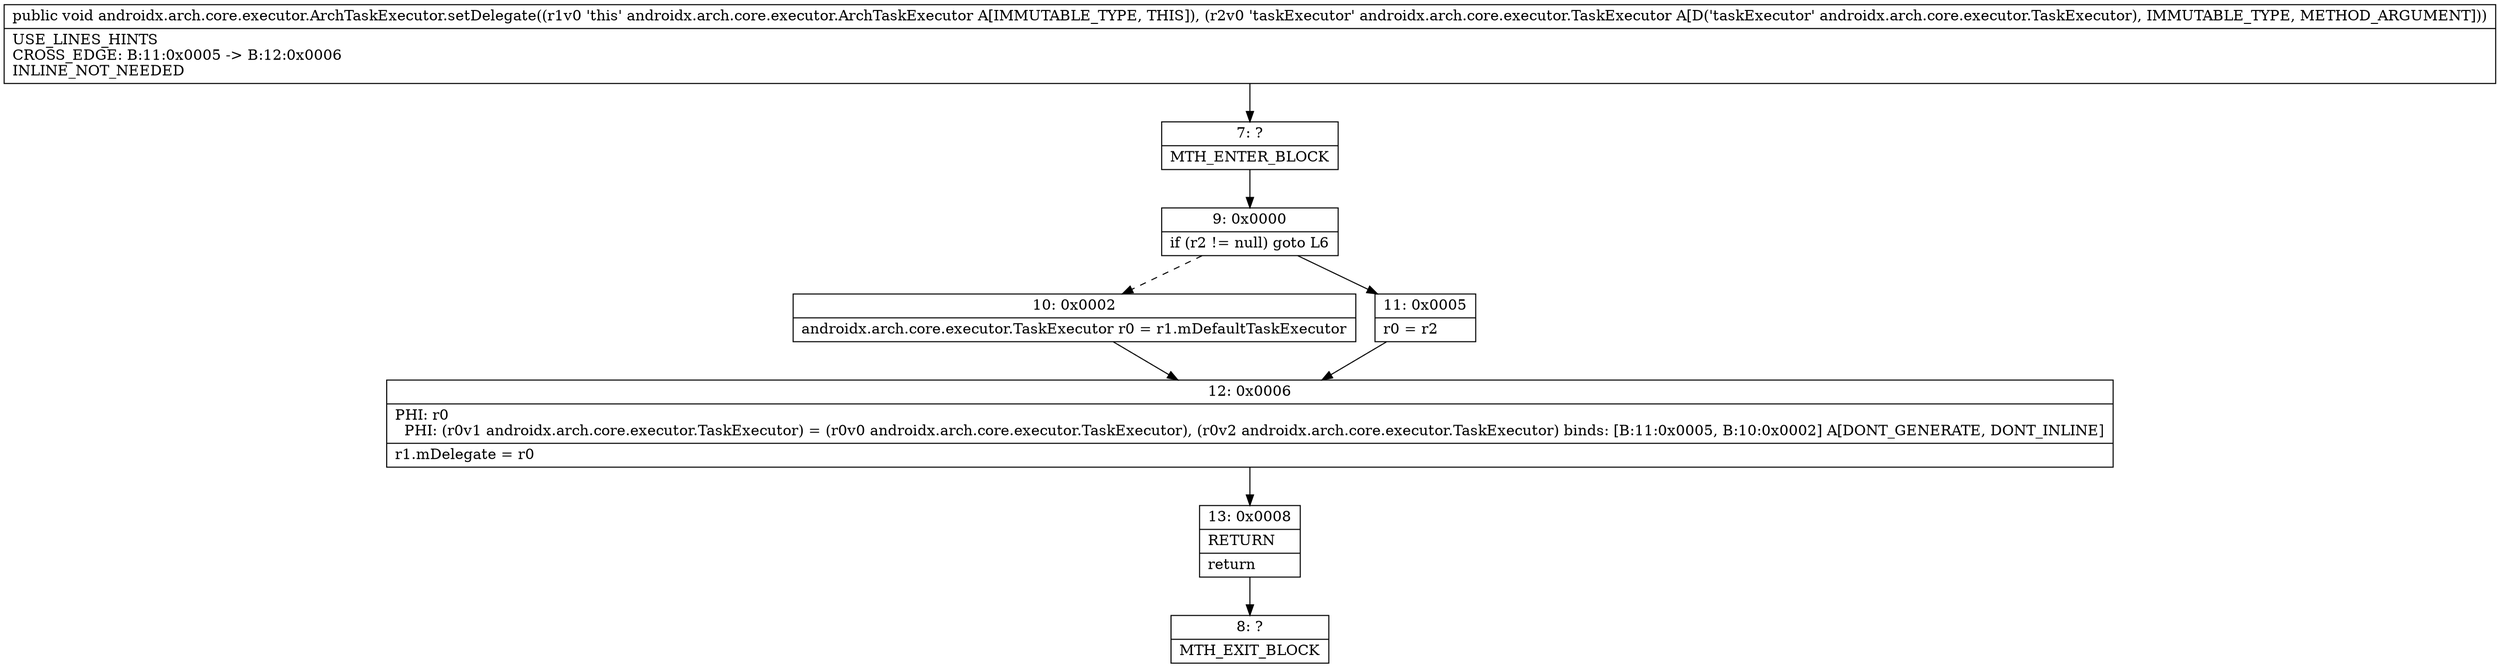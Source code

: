 digraph "CFG forandroidx.arch.core.executor.ArchTaskExecutor.setDelegate(Landroidx\/arch\/core\/executor\/TaskExecutor;)V" {
Node_7 [shape=record,label="{7\:\ ?|MTH_ENTER_BLOCK\l}"];
Node_9 [shape=record,label="{9\:\ 0x0000|if (r2 != null) goto L6\l}"];
Node_10 [shape=record,label="{10\:\ 0x0002|androidx.arch.core.executor.TaskExecutor r0 = r1.mDefaultTaskExecutor\l}"];
Node_12 [shape=record,label="{12\:\ 0x0006|PHI: r0 \l  PHI: (r0v1 androidx.arch.core.executor.TaskExecutor) = (r0v0 androidx.arch.core.executor.TaskExecutor), (r0v2 androidx.arch.core.executor.TaskExecutor) binds: [B:11:0x0005, B:10:0x0002] A[DONT_GENERATE, DONT_INLINE]\l|r1.mDelegate = r0\l}"];
Node_13 [shape=record,label="{13\:\ 0x0008|RETURN\l|return\l}"];
Node_8 [shape=record,label="{8\:\ ?|MTH_EXIT_BLOCK\l}"];
Node_11 [shape=record,label="{11\:\ 0x0005|r0 = r2\l}"];
MethodNode[shape=record,label="{public void androidx.arch.core.executor.ArchTaskExecutor.setDelegate((r1v0 'this' androidx.arch.core.executor.ArchTaskExecutor A[IMMUTABLE_TYPE, THIS]), (r2v0 'taskExecutor' androidx.arch.core.executor.TaskExecutor A[D('taskExecutor' androidx.arch.core.executor.TaskExecutor), IMMUTABLE_TYPE, METHOD_ARGUMENT]))  | USE_LINES_HINTS\lCROSS_EDGE: B:11:0x0005 \-\> B:12:0x0006\lINLINE_NOT_NEEDED\l}"];
MethodNode -> Node_7;Node_7 -> Node_9;
Node_9 -> Node_10[style=dashed];
Node_9 -> Node_11;
Node_10 -> Node_12;
Node_12 -> Node_13;
Node_13 -> Node_8;
Node_11 -> Node_12;
}

